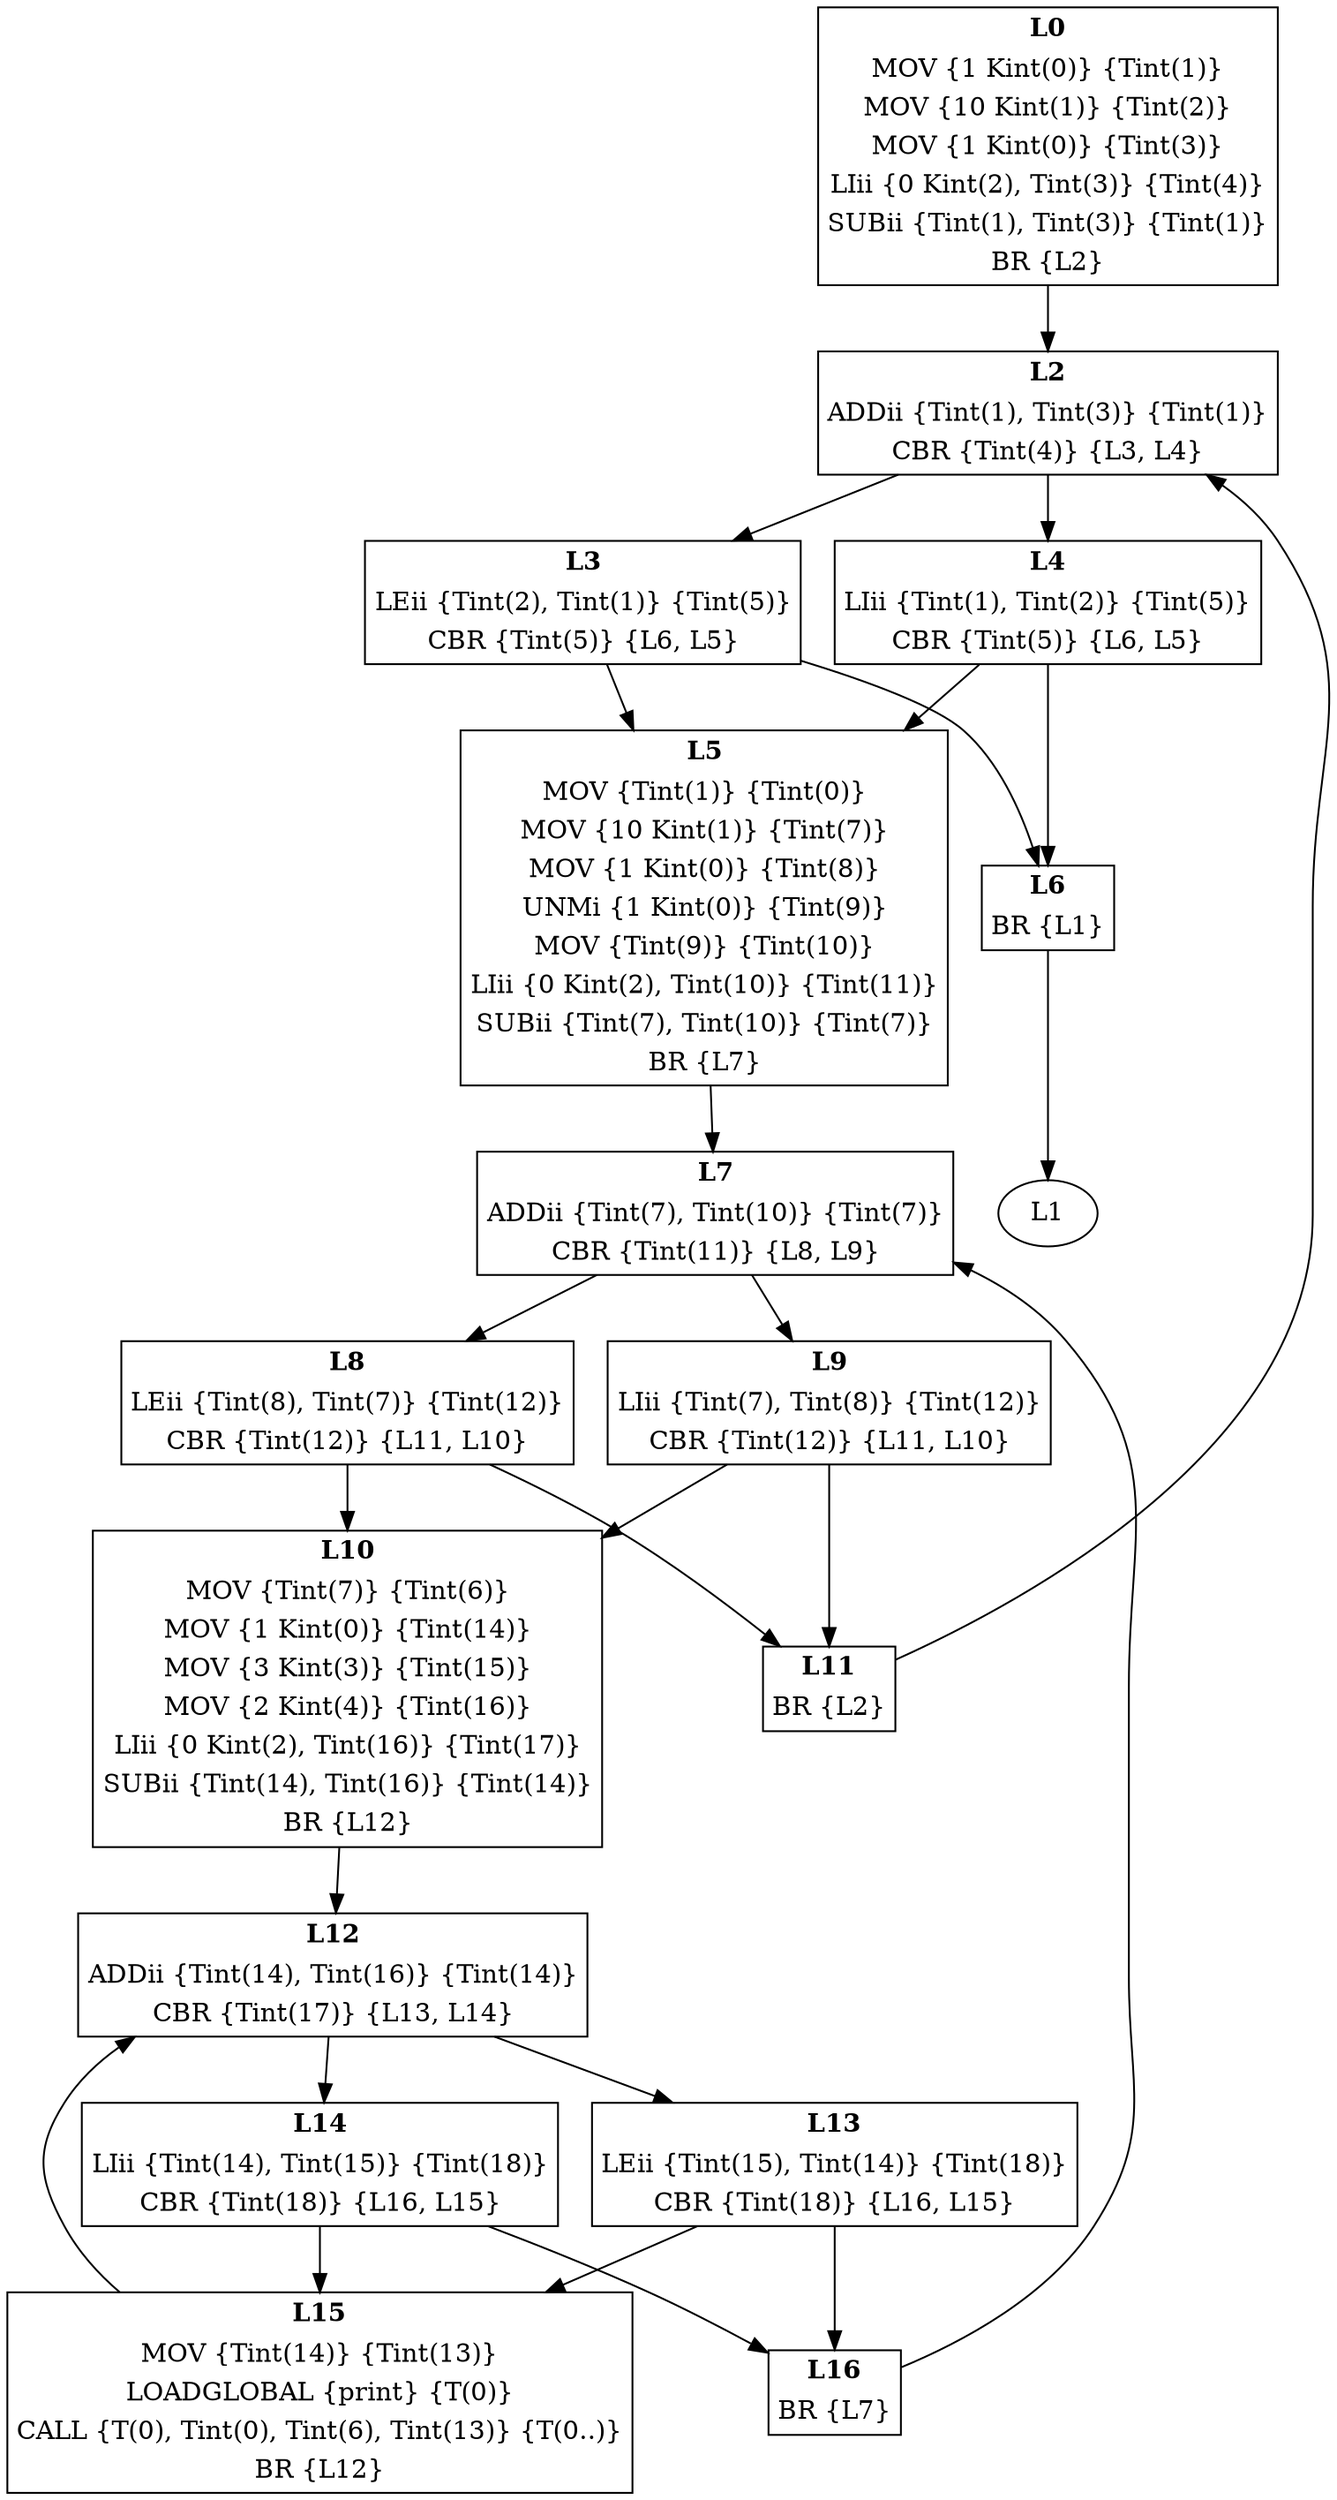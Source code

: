 digraph Proc1 {
L0 [shape=none, margin=0, label=<<TABLE BORDER="1" CELLBORDER="0">
<TR><TD><B>L0</B></TD></TR>
<TR><TD>MOV {1 Kint(0)} {Tint(1)}</TD></TR>
<TR><TD>MOV {10 Kint(1)} {Tint(2)}</TD></TR>
<TR><TD>MOV {1 Kint(0)} {Tint(3)}</TD></TR>
<TR><TD>LIii {0 Kint(2), Tint(3)} {Tint(4)}</TD></TR>
<TR><TD>SUBii {Tint(1), Tint(3)} {Tint(1)}</TD></TR>
<TR><TD>BR {L2}</TD></TR>
</TABLE>>];
L0 -> L2
L2 [shape=none, margin=0, label=<<TABLE BORDER="1" CELLBORDER="0">
<TR><TD><B>L2</B></TD></TR>
<TR><TD>ADDii {Tint(1), Tint(3)} {Tint(1)}</TD></TR>
<TR><TD>CBR {Tint(4)} {L3, L4}</TD></TR>
</TABLE>>];
L2 -> L3
L2 -> L4
L3 [shape=none, margin=0, label=<<TABLE BORDER="1" CELLBORDER="0">
<TR><TD><B>L3</B></TD></TR>
<TR><TD>LEii {Tint(2), Tint(1)} {Tint(5)}</TD></TR>
<TR><TD>CBR {Tint(5)} {L6, L5}</TD></TR>
</TABLE>>];
L3 -> L6
L3 -> L5
L4 [shape=none, margin=0, label=<<TABLE BORDER="1" CELLBORDER="0">
<TR><TD><B>L4</B></TD></TR>
<TR><TD>LIii {Tint(1), Tint(2)} {Tint(5)}</TD></TR>
<TR><TD>CBR {Tint(5)} {L6, L5}</TD></TR>
</TABLE>>];
L4 -> L6
L4 -> L5
L5 [shape=none, margin=0, label=<<TABLE BORDER="1" CELLBORDER="0">
<TR><TD><B>L5</B></TD></TR>
<TR><TD>MOV {Tint(1)} {Tint(0)}</TD></TR>
<TR><TD>MOV {10 Kint(1)} {Tint(7)}</TD></TR>
<TR><TD>MOV {1 Kint(0)} {Tint(8)}</TD></TR>
<TR><TD>UNMi {1 Kint(0)} {Tint(9)}</TD></TR>
<TR><TD>MOV {Tint(9)} {Tint(10)}</TD></TR>
<TR><TD>LIii {0 Kint(2), Tint(10)} {Tint(11)}</TD></TR>
<TR><TD>SUBii {Tint(7), Tint(10)} {Tint(7)}</TD></TR>
<TR><TD>BR {L7}</TD></TR>
</TABLE>>];
L5 -> L7
L6 [shape=none, margin=0, label=<<TABLE BORDER="1" CELLBORDER="0">
<TR><TD><B>L6</B></TD></TR>
<TR><TD>BR {L1}</TD></TR>
</TABLE>>];
L6 -> L1
L7 [shape=none, margin=0, label=<<TABLE BORDER="1" CELLBORDER="0">
<TR><TD><B>L7</B></TD></TR>
<TR><TD>ADDii {Tint(7), Tint(10)} {Tint(7)}</TD></TR>
<TR><TD>CBR {Tint(11)} {L8, L9}</TD></TR>
</TABLE>>];
L7 -> L8
L7 -> L9
L8 [shape=none, margin=0, label=<<TABLE BORDER="1" CELLBORDER="0">
<TR><TD><B>L8</B></TD></TR>
<TR><TD>LEii {Tint(8), Tint(7)} {Tint(12)}</TD></TR>
<TR><TD>CBR {Tint(12)} {L11, L10}</TD></TR>
</TABLE>>];
L8 -> L11
L8 -> L10
L9 [shape=none, margin=0, label=<<TABLE BORDER="1" CELLBORDER="0">
<TR><TD><B>L9</B></TD></TR>
<TR><TD>LIii {Tint(7), Tint(8)} {Tint(12)}</TD></TR>
<TR><TD>CBR {Tint(12)} {L11, L10}</TD></TR>
</TABLE>>];
L9 -> L11
L9 -> L10
L10 [shape=none, margin=0, label=<<TABLE BORDER="1" CELLBORDER="0">
<TR><TD><B>L10</B></TD></TR>
<TR><TD>MOV {Tint(7)} {Tint(6)}</TD></TR>
<TR><TD>MOV {1 Kint(0)} {Tint(14)}</TD></TR>
<TR><TD>MOV {3 Kint(3)} {Tint(15)}</TD></TR>
<TR><TD>MOV {2 Kint(4)} {Tint(16)}</TD></TR>
<TR><TD>LIii {0 Kint(2), Tint(16)} {Tint(17)}</TD></TR>
<TR><TD>SUBii {Tint(14), Tint(16)} {Tint(14)}</TD></TR>
<TR><TD>BR {L12}</TD></TR>
</TABLE>>];
L10 -> L12
L11 [shape=none, margin=0, label=<<TABLE BORDER="1" CELLBORDER="0">
<TR><TD><B>L11</B></TD></TR>
<TR><TD>BR {L2}</TD></TR>
</TABLE>>];
L11 -> L2
L12 [shape=none, margin=0, label=<<TABLE BORDER="1" CELLBORDER="0">
<TR><TD><B>L12</B></TD></TR>
<TR><TD>ADDii {Tint(14), Tint(16)} {Tint(14)}</TD></TR>
<TR><TD>CBR {Tint(17)} {L13, L14}</TD></TR>
</TABLE>>];
L12 -> L13
L12 -> L14
L13 [shape=none, margin=0, label=<<TABLE BORDER="1" CELLBORDER="0">
<TR><TD><B>L13</B></TD></TR>
<TR><TD>LEii {Tint(15), Tint(14)} {Tint(18)}</TD></TR>
<TR><TD>CBR {Tint(18)} {L16, L15}</TD></TR>
</TABLE>>];
L13 -> L16
L13 -> L15
L14 [shape=none, margin=0, label=<<TABLE BORDER="1" CELLBORDER="0">
<TR><TD><B>L14</B></TD></TR>
<TR><TD>LIii {Tint(14), Tint(15)} {Tint(18)}</TD></TR>
<TR><TD>CBR {Tint(18)} {L16, L15}</TD></TR>
</TABLE>>];
L14 -> L16
L14 -> L15
L15 [shape=none, margin=0, label=<<TABLE BORDER="1" CELLBORDER="0">
<TR><TD><B>L15</B></TD></TR>
<TR><TD>MOV {Tint(14)} {Tint(13)}</TD></TR>
<TR><TD>LOADGLOBAL {print} {T(0)}</TD></TR>
<TR><TD>CALL {T(0), Tint(0), Tint(6), Tint(13)} {T(0..)}</TD></TR>
<TR><TD>BR {L12}</TD></TR>
</TABLE>>];
L15 -> L12
L16 [shape=none, margin=0, label=<<TABLE BORDER="1" CELLBORDER="0">
<TR><TD><B>L16</B></TD></TR>
<TR><TD>BR {L7}</TD></TR>
</TABLE>>];
L16 -> L7
}
